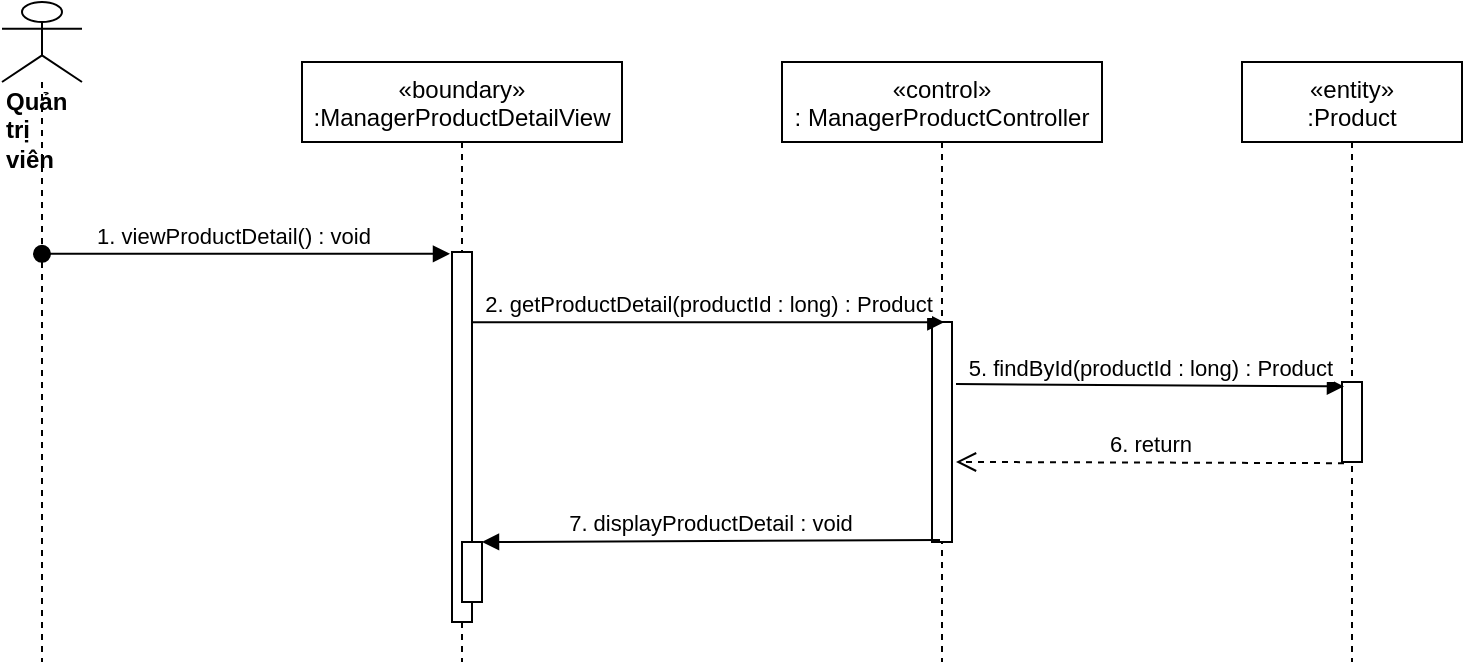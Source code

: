 <mxfile version="14.7.0" type="device"><diagram id="kgpKYQtTHZ0yAKxKKP6v" name="Page-1"><mxGraphModel dx="1108" dy="425" grid="1" gridSize="10" guides="1" tooltips="1" connect="1" arrows="1" fold="1" page="1" pageScale="1" pageWidth="850" pageHeight="1100" math="0" shadow="0"><root><mxCell id="0"/><mxCell id="1" parent="0"/><mxCell id="UL_AgkYSZ1idw940wSgN-1" value="«boundary»&#10;:ManagerProductDetailView" style="shape=umlLifeline;perimeter=lifelinePerimeter;container=1;collapsible=0;recursiveResize=0;rounded=0;shadow=0;strokeWidth=1;" parent="1" vertex="1"><mxGeometry x="250" y="80" width="160" height="300" as="geometry"/></mxCell><mxCell id="UL_AgkYSZ1idw940wSgN-2" value="" style="points=[];perimeter=orthogonalPerimeter;rounded=0;shadow=0;strokeWidth=1;" parent="UL_AgkYSZ1idw940wSgN-1" vertex="1"><mxGeometry x="75" y="95" width="10" height="185" as="geometry"/></mxCell><mxCell id="UL_AgkYSZ1idw940wSgN-3" value="" style="html=1;points=[];perimeter=orthogonalPerimeter;" parent="UL_AgkYSZ1idw940wSgN-1" vertex="1"><mxGeometry x="80" y="240" width="10" height="30" as="geometry"/></mxCell><mxCell id="UL_AgkYSZ1idw940wSgN-4" value="«control»&#10;: ManagerProductController" style="shape=umlLifeline;perimeter=lifelinePerimeter;container=1;collapsible=0;recursiveResize=0;rounded=0;shadow=0;strokeWidth=1;" parent="1" vertex="1"><mxGeometry x="490" y="80" width="160" height="300" as="geometry"/></mxCell><mxCell id="UL_AgkYSZ1idw940wSgN-5" value="" style="points=[];perimeter=orthogonalPerimeter;rounded=0;shadow=0;strokeWidth=1;" parent="UL_AgkYSZ1idw940wSgN-4" vertex="1"><mxGeometry x="75" y="130" width="10" height="110" as="geometry"/></mxCell><mxCell id="UL_AgkYSZ1idw940wSgN-6" value="&lt;div&gt;&lt;b&gt;Quản trị viên&lt;/b&gt;&lt;/div&gt;" style="shape=umlLifeline;participant=umlActor;perimeter=lifelinePerimeter;whiteSpace=wrap;html=1;container=1;collapsible=0;recursiveResize=0;verticalAlign=top;spacingTop=36;outlineConnect=0;align=left;size=40;" parent="1" vertex="1"><mxGeometry x="100" y="50" width="40" height="330" as="geometry"/></mxCell><mxCell id="UL_AgkYSZ1idw940wSgN-7" value="1. viewProductDetail() : void" style="verticalAlign=bottom;startArrow=oval;endArrow=block;startSize=8;shadow=0;strokeWidth=1;entryX=-0.1;entryY=0.005;entryDx=0;entryDy=0;entryPerimeter=0;" parent="1" source="UL_AgkYSZ1idw940wSgN-6" target="UL_AgkYSZ1idw940wSgN-2" edge="1"><mxGeometry x="-0.06" relative="1" as="geometry"><mxPoint x="100" y="170" as="sourcePoint"/><mxPoint as="offset"/><mxPoint x="270.4" y="160.36" as="targetPoint"/></mxGeometry></mxCell><mxCell id="UL_AgkYSZ1idw940wSgN-10" value="2. getProductDetail(productId : long) : Product" style="html=1;verticalAlign=bottom;endArrow=block;entryX=0.617;entryY=0.001;entryDx=0;entryDy=0;entryPerimeter=0;" parent="1" source="UL_AgkYSZ1idw940wSgN-2" target="UL_AgkYSZ1idw940wSgN-5" edge="1"><mxGeometry width="80" relative="1" as="geometry"><mxPoint x="320" y="248" as="sourcePoint"/><mxPoint x="500" y="210" as="targetPoint"/></mxGeometry></mxCell><mxCell id="UL_AgkYSZ1idw940wSgN-14" value="7. displayProductDetail : void" style="verticalAlign=bottom;endArrow=block;shadow=0;strokeWidth=1;exitX=0.4;exitY=0.991;exitDx=0;exitDy=0;exitPerimeter=0;" parent="1" source="UL_AgkYSZ1idw940wSgN-5" target="UL_AgkYSZ1idw940wSgN-3" edge="1"><mxGeometry relative="1" as="geometry"><mxPoint x="550" y="319" as="sourcePoint"/><mxPoint x="340" y="319" as="targetPoint"/></mxGeometry></mxCell><mxCell id="UL_AgkYSZ1idw940wSgN-15" value="«entity»&#10;:Product" style="shape=umlLifeline;perimeter=lifelinePerimeter;container=1;collapsible=0;recursiveResize=0;rounded=0;shadow=0;strokeWidth=1;" parent="1" vertex="1"><mxGeometry x="720" y="80" width="110" height="300" as="geometry"/></mxCell><mxCell id="UL_AgkYSZ1idw940wSgN-16" value="" style="points=[];perimeter=orthogonalPerimeter;rounded=0;shadow=0;strokeWidth=1;" parent="UL_AgkYSZ1idw940wSgN-15" vertex="1"><mxGeometry x="50" y="160" width="10" height="40" as="geometry"/></mxCell><mxCell id="UL_AgkYSZ1idw940wSgN-17" value="5. findById(productId : long) : Product" style="html=1;verticalAlign=bottom;endArrow=block;entryX=0.1;entryY=0.055;entryDx=0;entryDy=0;entryPerimeter=0;exitX=1.2;exitY=0.282;exitDx=0;exitDy=0;exitPerimeter=0;" parent="1" source="UL_AgkYSZ1idw940wSgN-5" target="UL_AgkYSZ1idw940wSgN-16" edge="1"><mxGeometry width="80" relative="1" as="geometry"><mxPoint x="590" y="242" as="sourcePoint"/><mxPoint x="1010" y="239" as="targetPoint"/></mxGeometry></mxCell><mxCell id="UL_AgkYSZ1idw940wSgN-18" value="6. return" style="html=1;verticalAlign=bottom;endArrow=open;dashed=1;endSize=8;exitX=0.1;exitY=1.015;exitDx=0;exitDy=0;exitPerimeter=0;entryX=1.2;entryY=0.636;entryDx=0;entryDy=0;entryPerimeter=0;" parent="1" source="UL_AgkYSZ1idw940wSgN-16" target="UL_AgkYSZ1idw940wSgN-5" edge="1"><mxGeometry relative="1" as="geometry"><mxPoint x="790" y="300" as="sourcePoint"/><mxPoint x="579" y="281" as="targetPoint"/></mxGeometry></mxCell></root></mxGraphModel></diagram></mxfile>